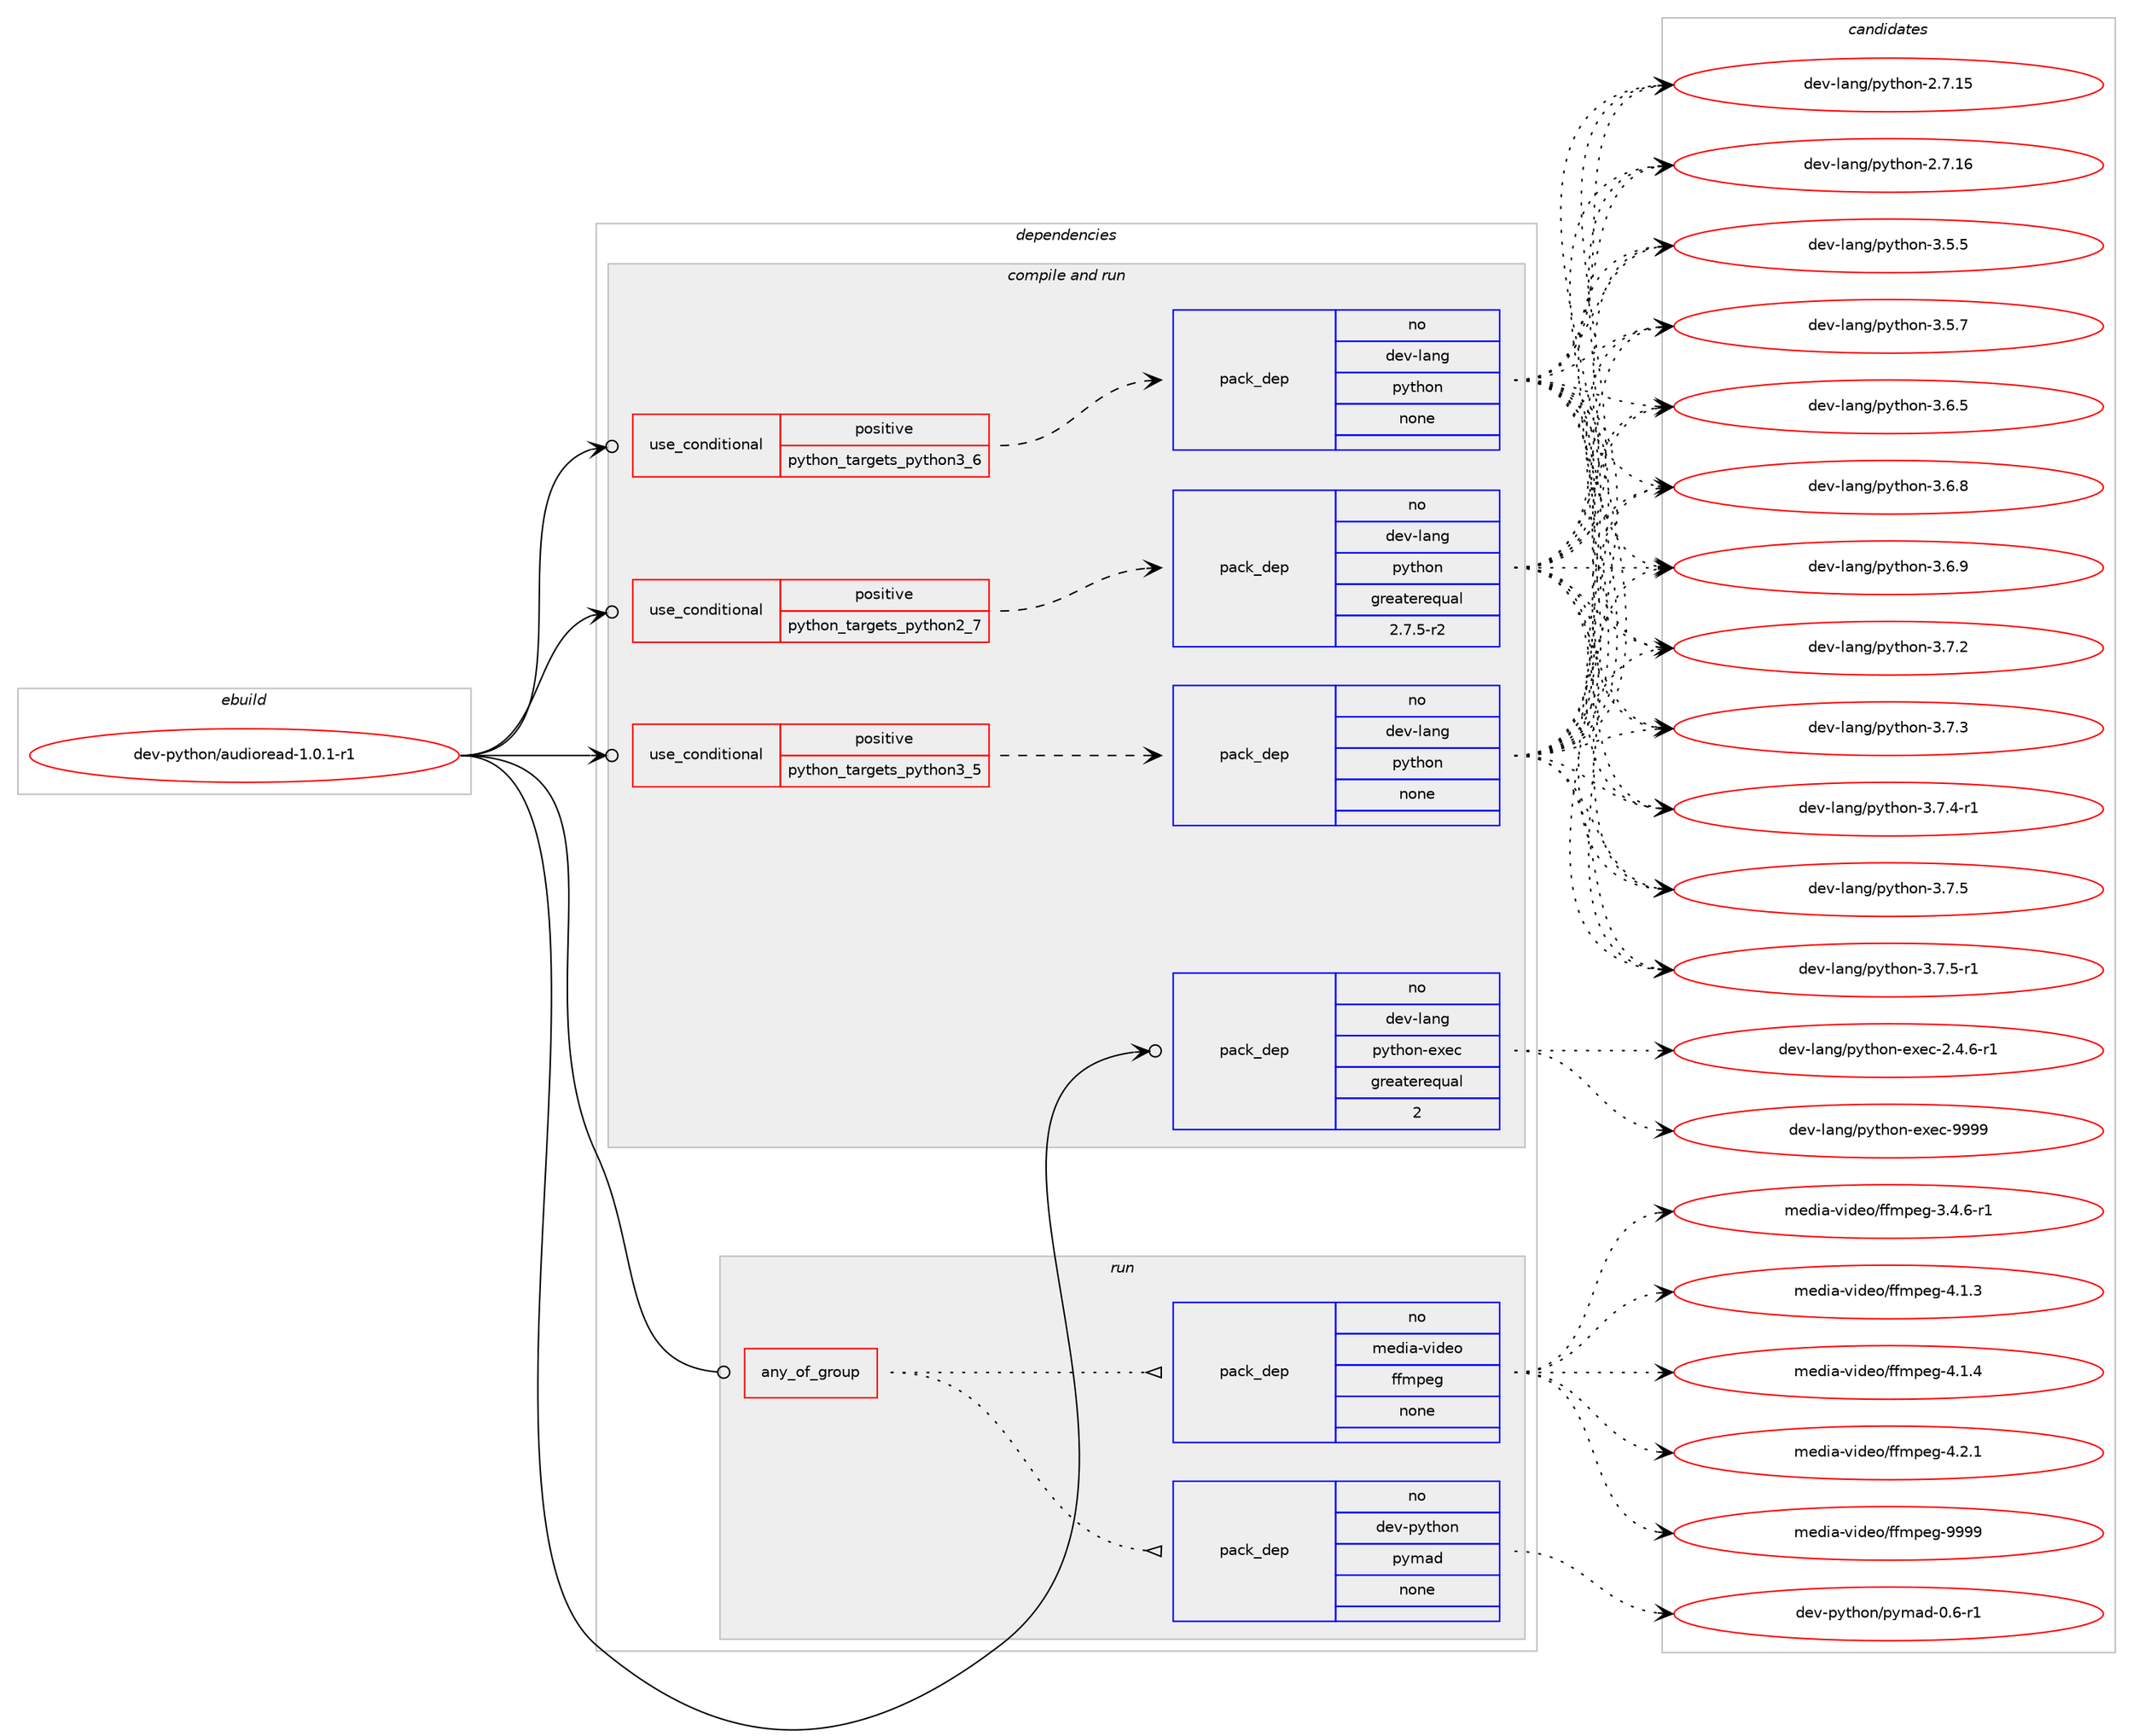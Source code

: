 digraph prolog {

# *************
# Graph options
# *************

newrank=true;
concentrate=true;
compound=true;
graph [rankdir=LR,fontname=Helvetica,fontsize=10,ranksep=1.5];#, ranksep=2.5, nodesep=0.2];
edge  [arrowhead=vee];
node  [fontname=Helvetica,fontsize=10];

# **********
# The ebuild
# **********

subgraph cluster_leftcol {
color=gray;
rank=same;
label=<<i>ebuild</i>>;
id [label="dev-python/audioread-1.0.1-r1", color=red, width=4, href="../dev-python/audioread-1.0.1-r1.svg"];
}

# ****************
# The dependencies
# ****************

subgraph cluster_midcol {
color=gray;
label=<<i>dependencies</i>>;
subgraph cluster_compile {
fillcolor="#eeeeee";
style=filled;
label=<<i>compile</i>>;
}
subgraph cluster_compileandrun {
fillcolor="#eeeeee";
style=filled;
label=<<i>compile and run</i>>;
subgraph cond136472 {
dependency595288 [label=<<TABLE BORDER="0" CELLBORDER="1" CELLSPACING="0" CELLPADDING="4"><TR><TD ROWSPAN="3" CELLPADDING="10">use_conditional</TD></TR><TR><TD>positive</TD></TR><TR><TD>python_targets_python2_7</TD></TR></TABLE>>, shape=none, color=red];
subgraph pack447044 {
dependency595289 [label=<<TABLE BORDER="0" CELLBORDER="1" CELLSPACING="0" CELLPADDING="4" WIDTH="220"><TR><TD ROWSPAN="6" CELLPADDING="30">pack_dep</TD></TR><TR><TD WIDTH="110">no</TD></TR><TR><TD>dev-lang</TD></TR><TR><TD>python</TD></TR><TR><TD>greaterequal</TD></TR><TR><TD>2.7.5-r2</TD></TR></TABLE>>, shape=none, color=blue];
}
dependency595288:e -> dependency595289:w [weight=20,style="dashed",arrowhead="vee"];
}
id:e -> dependency595288:w [weight=20,style="solid",arrowhead="odotvee"];
subgraph cond136473 {
dependency595290 [label=<<TABLE BORDER="0" CELLBORDER="1" CELLSPACING="0" CELLPADDING="4"><TR><TD ROWSPAN="3" CELLPADDING="10">use_conditional</TD></TR><TR><TD>positive</TD></TR><TR><TD>python_targets_python3_5</TD></TR></TABLE>>, shape=none, color=red];
subgraph pack447045 {
dependency595291 [label=<<TABLE BORDER="0" CELLBORDER="1" CELLSPACING="0" CELLPADDING="4" WIDTH="220"><TR><TD ROWSPAN="6" CELLPADDING="30">pack_dep</TD></TR><TR><TD WIDTH="110">no</TD></TR><TR><TD>dev-lang</TD></TR><TR><TD>python</TD></TR><TR><TD>none</TD></TR><TR><TD></TD></TR></TABLE>>, shape=none, color=blue];
}
dependency595290:e -> dependency595291:w [weight=20,style="dashed",arrowhead="vee"];
}
id:e -> dependency595290:w [weight=20,style="solid",arrowhead="odotvee"];
subgraph cond136474 {
dependency595292 [label=<<TABLE BORDER="0" CELLBORDER="1" CELLSPACING="0" CELLPADDING="4"><TR><TD ROWSPAN="3" CELLPADDING="10">use_conditional</TD></TR><TR><TD>positive</TD></TR><TR><TD>python_targets_python3_6</TD></TR></TABLE>>, shape=none, color=red];
subgraph pack447046 {
dependency595293 [label=<<TABLE BORDER="0" CELLBORDER="1" CELLSPACING="0" CELLPADDING="4" WIDTH="220"><TR><TD ROWSPAN="6" CELLPADDING="30">pack_dep</TD></TR><TR><TD WIDTH="110">no</TD></TR><TR><TD>dev-lang</TD></TR><TR><TD>python</TD></TR><TR><TD>none</TD></TR><TR><TD></TD></TR></TABLE>>, shape=none, color=blue];
}
dependency595292:e -> dependency595293:w [weight=20,style="dashed",arrowhead="vee"];
}
id:e -> dependency595292:w [weight=20,style="solid",arrowhead="odotvee"];
subgraph pack447047 {
dependency595294 [label=<<TABLE BORDER="0" CELLBORDER="1" CELLSPACING="0" CELLPADDING="4" WIDTH="220"><TR><TD ROWSPAN="6" CELLPADDING="30">pack_dep</TD></TR><TR><TD WIDTH="110">no</TD></TR><TR><TD>dev-lang</TD></TR><TR><TD>python-exec</TD></TR><TR><TD>greaterequal</TD></TR><TR><TD>2</TD></TR></TABLE>>, shape=none, color=blue];
}
id:e -> dependency595294:w [weight=20,style="solid",arrowhead="odotvee"];
}
subgraph cluster_run {
fillcolor="#eeeeee";
style=filled;
label=<<i>run</i>>;
subgraph any11407 {
dependency595295 [label=<<TABLE BORDER="0" CELLBORDER="1" CELLSPACING="0" CELLPADDING="4"><TR><TD CELLPADDING="10">any_of_group</TD></TR></TABLE>>, shape=none, color=red];subgraph pack447048 {
dependency595296 [label=<<TABLE BORDER="0" CELLBORDER="1" CELLSPACING="0" CELLPADDING="4" WIDTH="220"><TR><TD ROWSPAN="6" CELLPADDING="30">pack_dep</TD></TR><TR><TD WIDTH="110">no</TD></TR><TR><TD>dev-python</TD></TR><TR><TD>pymad</TD></TR><TR><TD>none</TD></TR><TR><TD></TD></TR></TABLE>>, shape=none, color=blue];
}
dependency595295:e -> dependency595296:w [weight=20,style="dotted",arrowhead="oinv"];
subgraph pack447049 {
dependency595297 [label=<<TABLE BORDER="0" CELLBORDER="1" CELLSPACING="0" CELLPADDING="4" WIDTH="220"><TR><TD ROWSPAN="6" CELLPADDING="30">pack_dep</TD></TR><TR><TD WIDTH="110">no</TD></TR><TR><TD>media-video</TD></TR><TR><TD>ffmpeg</TD></TR><TR><TD>none</TD></TR><TR><TD></TD></TR></TABLE>>, shape=none, color=blue];
}
dependency595295:e -> dependency595297:w [weight=20,style="dotted",arrowhead="oinv"];
}
id:e -> dependency595295:w [weight=20,style="solid",arrowhead="odot"];
}
}

# **************
# The candidates
# **************

subgraph cluster_choices {
rank=same;
color=gray;
label=<<i>candidates</i>>;

subgraph choice447044 {
color=black;
nodesep=1;
choice10010111845108971101034711212111610411111045504655464953 [label="dev-lang/python-2.7.15", color=red, width=4,href="../dev-lang/python-2.7.15.svg"];
choice10010111845108971101034711212111610411111045504655464954 [label="dev-lang/python-2.7.16", color=red, width=4,href="../dev-lang/python-2.7.16.svg"];
choice100101118451089711010347112121116104111110455146534653 [label="dev-lang/python-3.5.5", color=red, width=4,href="../dev-lang/python-3.5.5.svg"];
choice100101118451089711010347112121116104111110455146534655 [label="dev-lang/python-3.5.7", color=red, width=4,href="../dev-lang/python-3.5.7.svg"];
choice100101118451089711010347112121116104111110455146544653 [label="dev-lang/python-3.6.5", color=red, width=4,href="../dev-lang/python-3.6.5.svg"];
choice100101118451089711010347112121116104111110455146544656 [label="dev-lang/python-3.6.8", color=red, width=4,href="../dev-lang/python-3.6.8.svg"];
choice100101118451089711010347112121116104111110455146544657 [label="dev-lang/python-3.6.9", color=red, width=4,href="../dev-lang/python-3.6.9.svg"];
choice100101118451089711010347112121116104111110455146554650 [label="dev-lang/python-3.7.2", color=red, width=4,href="../dev-lang/python-3.7.2.svg"];
choice100101118451089711010347112121116104111110455146554651 [label="dev-lang/python-3.7.3", color=red, width=4,href="../dev-lang/python-3.7.3.svg"];
choice1001011184510897110103471121211161041111104551465546524511449 [label="dev-lang/python-3.7.4-r1", color=red, width=4,href="../dev-lang/python-3.7.4-r1.svg"];
choice100101118451089711010347112121116104111110455146554653 [label="dev-lang/python-3.7.5", color=red, width=4,href="../dev-lang/python-3.7.5.svg"];
choice1001011184510897110103471121211161041111104551465546534511449 [label="dev-lang/python-3.7.5-r1", color=red, width=4,href="../dev-lang/python-3.7.5-r1.svg"];
dependency595289:e -> choice10010111845108971101034711212111610411111045504655464953:w [style=dotted,weight="100"];
dependency595289:e -> choice10010111845108971101034711212111610411111045504655464954:w [style=dotted,weight="100"];
dependency595289:e -> choice100101118451089711010347112121116104111110455146534653:w [style=dotted,weight="100"];
dependency595289:e -> choice100101118451089711010347112121116104111110455146534655:w [style=dotted,weight="100"];
dependency595289:e -> choice100101118451089711010347112121116104111110455146544653:w [style=dotted,weight="100"];
dependency595289:e -> choice100101118451089711010347112121116104111110455146544656:w [style=dotted,weight="100"];
dependency595289:e -> choice100101118451089711010347112121116104111110455146544657:w [style=dotted,weight="100"];
dependency595289:e -> choice100101118451089711010347112121116104111110455146554650:w [style=dotted,weight="100"];
dependency595289:e -> choice100101118451089711010347112121116104111110455146554651:w [style=dotted,weight="100"];
dependency595289:e -> choice1001011184510897110103471121211161041111104551465546524511449:w [style=dotted,weight="100"];
dependency595289:e -> choice100101118451089711010347112121116104111110455146554653:w [style=dotted,weight="100"];
dependency595289:e -> choice1001011184510897110103471121211161041111104551465546534511449:w [style=dotted,weight="100"];
}
subgraph choice447045 {
color=black;
nodesep=1;
choice10010111845108971101034711212111610411111045504655464953 [label="dev-lang/python-2.7.15", color=red, width=4,href="../dev-lang/python-2.7.15.svg"];
choice10010111845108971101034711212111610411111045504655464954 [label="dev-lang/python-2.7.16", color=red, width=4,href="../dev-lang/python-2.7.16.svg"];
choice100101118451089711010347112121116104111110455146534653 [label="dev-lang/python-3.5.5", color=red, width=4,href="../dev-lang/python-3.5.5.svg"];
choice100101118451089711010347112121116104111110455146534655 [label="dev-lang/python-3.5.7", color=red, width=4,href="../dev-lang/python-3.5.7.svg"];
choice100101118451089711010347112121116104111110455146544653 [label="dev-lang/python-3.6.5", color=red, width=4,href="../dev-lang/python-3.6.5.svg"];
choice100101118451089711010347112121116104111110455146544656 [label="dev-lang/python-3.6.8", color=red, width=4,href="../dev-lang/python-3.6.8.svg"];
choice100101118451089711010347112121116104111110455146544657 [label="dev-lang/python-3.6.9", color=red, width=4,href="../dev-lang/python-3.6.9.svg"];
choice100101118451089711010347112121116104111110455146554650 [label="dev-lang/python-3.7.2", color=red, width=4,href="../dev-lang/python-3.7.2.svg"];
choice100101118451089711010347112121116104111110455146554651 [label="dev-lang/python-3.7.3", color=red, width=4,href="../dev-lang/python-3.7.3.svg"];
choice1001011184510897110103471121211161041111104551465546524511449 [label="dev-lang/python-3.7.4-r1", color=red, width=4,href="../dev-lang/python-3.7.4-r1.svg"];
choice100101118451089711010347112121116104111110455146554653 [label="dev-lang/python-3.7.5", color=red, width=4,href="../dev-lang/python-3.7.5.svg"];
choice1001011184510897110103471121211161041111104551465546534511449 [label="dev-lang/python-3.7.5-r1", color=red, width=4,href="../dev-lang/python-3.7.5-r1.svg"];
dependency595291:e -> choice10010111845108971101034711212111610411111045504655464953:w [style=dotted,weight="100"];
dependency595291:e -> choice10010111845108971101034711212111610411111045504655464954:w [style=dotted,weight="100"];
dependency595291:e -> choice100101118451089711010347112121116104111110455146534653:w [style=dotted,weight="100"];
dependency595291:e -> choice100101118451089711010347112121116104111110455146534655:w [style=dotted,weight="100"];
dependency595291:e -> choice100101118451089711010347112121116104111110455146544653:w [style=dotted,weight="100"];
dependency595291:e -> choice100101118451089711010347112121116104111110455146544656:w [style=dotted,weight="100"];
dependency595291:e -> choice100101118451089711010347112121116104111110455146544657:w [style=dotted,weight="100"];
dependency595291:e -> choice100101118451089711010347112121116104111110455146554650:w [style=dotted,weight="100"];
dependency595291:e -> choice100101118451089711010347112121116104111110455146554651:w [style=dotted,weight="100"];
dependency595291:e -> choice1001011184510897110103471121211161041111104551465546524511449:w [style=dotted,weight="100"];
dependency595291:e -> choice100101118451089711010347112121116104111110455146554653:w [style=dotted,weight="100"];
dependency595291:e -> choice1001011184510897110103471121211161041111104551465546534511449:w [style=dotted,weight="100"];
}
subgraph choice447046 {
color=black;
nodesep=1;
choice10010111845108971101034711212111610411111045504655464953 [label="dev-lang/python-2.7.15", color=red, width=4,href="../dev-lang/python-2.7.15.svg"];
choice10010111845108971101034711212111610411111045504655464954 [label="dev-lang/python-2.7.16", color=red, width=4,href="../dev-lang/python-2.7.16.svg"];
choice100101118451089711010347112121116104111110455146534653 [label="dev-lang/python-3.5.5", color=red, width=4,href="../dev-lang/python-3.5.5.svg"];
choice100101118451089711010347112121116104111110455146534655 [label="dev-lang/python-3.5.7", color=red, width=4,href="../dev-lang/python-3.5.7.svg"];
choice100101118451089711010347112121116104111110455146544653 [label="dev-lang/python-3.6.5", color=red, width=4,href="../dev-lang/python-3.6.5.svg"];
choice100101118451089711010347112121116104111110455146544656 [label="dev-lang/python-3.6.8", color=red, width=4,href="../dev-lang/python-3.6.8.svg"];
choice100101118451089711010347112121116104111110455146544657 [label="dev-lang/python-3.6.9", color=red, width=4,href="../dev-lang/python-3.6.9.svg"];
choice100101118451089711010347112121116104111110455146554650 [label="dev-lang/python-3.7.2", color=red, width=4,href="../dev-lang/python-3.7.2.svg"];
choice100101118451089711010347112121116104111110455146554651 [label="dev-lang/python-3.7.3", color=red, width=4,href="../dev-lang/python-3.7.3.svg"];
choice1001011184510897110103471121211161041111104551465546524511449 [label="dev-lang/python-3.7.4-r1", color=red, width=4,href="../dev-lang/python-3.7.4-r1.svg"];
choice100101118451089711010347112121116104111110455146554653 [label="dev-lang/python-3.7.5", color=red, width=4,href="../dev-lang/python-3.7.5.svg"];
choice1001011184510897110103471121211161041111104551465546534511449 [label="dev-lang/python-3.7.5-r1", color=red, width=4,href="../dev-lang/python-3.7.5-r1.svg"];
dependency595293:e -> choice10010111845108971101034711212111610411111045504655464953:w [style=dotted,weight="100"];
dependency595293:e -> choice10010111845108971101034711212111610411111045504655464954:w [style=dotted,weight="100"];
dependency595293:e -> choice100101118451089711010347112121116104111110455146534653:w [style=dotted,weight="100"];
dependency595293:e -> choice100101118451089711010347112121116104111110455146534655:w [style=dotted,weight="100"];
dependency595293:e -> choice100101118451089711010347112121116104111110455146544653:w [style=dotted,weight="100"];
dependency595293:e -> choice100101118451089711010347112121116104111110455146544656:w [style=dotted,weight="100"];
dependency595293:e -> choice100101118451089711010347112121116104111110455146544657:w [style=dotted,weight="100"];
dependency595293:e -> choice100101118451089711010347112121116104111110455146554650:w [style=dotted,weight="100"];
dependency595293:e -> choice100101118451089711010347112121116104111110455146554651:w [style=dotted,weight="100"];
dependency595293:e -> choice1001011184510897110103471121211161041111104551465546524511449:w [style=dotted,weight="100"];
dependency595293:e -> choice100101118451089711010347112121116104111110455146554653:w [style=dotted,weight="100"];
dependency595293:e -> choice1001011184510897110103471121211161041111104551465546534511449:w [style=dotted,weight="100"];
}
subgraph choice447047 {
color=black;
nodesep=1;
choice10010111845108971101034711212111610411111045101120101994550465246544511449 [label="dev-lang/python-exec-2.4.6-r1", color=red, width=4,href="../dev-lang/python-exec-2.4.6-r1.svg"];
choice10010111845108971101034711212111610411111045101120101994557575757 [label="dev-lang/python-exec-9999", color=red, width=4,href="../dev-lang/python-exec-9999.svg"];
dependency595294:e -> choice10010111845108971101034711212111610411111045101120101994550465246544511449:w [style=dotted,weight="100"];
dependency595294:e -> choice10010111845108971101034711212111610411111045101120101994557575757:w [style=dotted,weight="100"];
}
subgraph choice447048 {
color=black;
nodesep=1;
choice100101118451121211161041111104711212110997100454846544511449 [label="dev-python/pymad-0.6-r1", color=red, width=4,href="../dev-python/pymad-0.6-r1.svg"];
dependency595296:e -> choice100101118451121211161041111104711212110997100454846544511449:w [style=dotted,weight="100"];
}
subgraph choice447049 {
color=black;
nodesep=1;
choice1091011001059745118105100101111471021021091121011034551465246544511449 [label="media-video/ffmpeg-3.4.6-r1", color=red, width=4,href="../media-video/ffmpeg-3.4.6-r1.svg"];
choice109101100105974511810510010111147102102109112101103455246494651 [label="media-video/ffmpeg-4.1.3", color=red, width=4,href="../media-video/ffmpeg-4.1.3.svg"];
choice109101100105974511810510010111147102102109112101103455246494652 [label="media-video/ffmpeg-4.1.4", color=red, width=4,href="../media-video/ffmpeg-4.1.4.svg"];
choice109101100105974511810510010111147102102109112101103455246504649 [label="media-video/ffmpeg-4.2.1", color=red, width=4,href="../media-video/ffmpeg-4.2.1.svg"];
choice1091011001059745118105100101111471021021091121011034557575757 [label="media-video/ffmpeg-9999", color=red, width=4,href="../media-video/ffmpeg-9999.svg"];
dependency595297:e -> choice1091011001059745118105100101111471021021091121011034551465246544511449:w [style=dotted,weight="100"];
dependency595297:e -> choice109101100105974511810510010111147102102109112101103455246494651:w [style=dotted,weight="100"];
dependency595297:e -> choice109101100105974511810510010111147102102109112101103455246494652:w [style=dotted,weight="100"];
dependency595297:e -> choice109101100105974511810510010111147102102109112101103455246504649:w [style=dotted,weight="100"];
dependency595297:e -> choice1091011001059745118105100101111471021021091121011034557575757:w [style=dotted,weight="100"];
}
}

}
